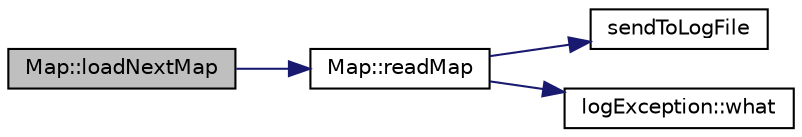 digraph "Map::loadNextMap"
{
 // LATEX_PDF_SIZE
  edge [fontname="Helvetica",fontsize="10",labelfontname="Helvetica",labelfontsize="10"];
  node [fontname="Helvetica",fontsize="10",shape=record];
  rankdir="LR";
  Node1 [label="Map::loadNextMap",height=0.2,width=0.4,color="black", fillcolor="grey75", style="filled", fontcolor="black",tooltip=" "];
  Node1 -> Node2 [color="midnightblue",fontsize="10",style="solid",fontname="Helvetica"];
  Node2 [label="Map::readMap",height=0.2,width=0.4,color="black", fillcolor="white", style="filled",URL="$classMap.html#a79a4355510b026646449df1852768c38",tooltip=" "];
  Node2 -> Node3 [color="midnightblue",fontsize="10",style="solid",fontname="Helvetica"];
  Node3 [label="sendToLogFile",height=0.2,width=0.4,color="black", fillcolor="white", style="filled",URL="$logFile_8cpp.html#a4646ee780db7319bd0615817febd557c",tooltip=" "];
  Node2 -> Node4 [color="midnightblue",fontsize="10",style="solid",fontname="Helvetica"];
  Node4 [label="logException::what",height=0.2,width=0.4,color="black", fillcolor="white", style="filled",URL="$classlogException.html#ae39c5653d4ea6c93444e3ac290878ad5",tooltip=" "];
}
